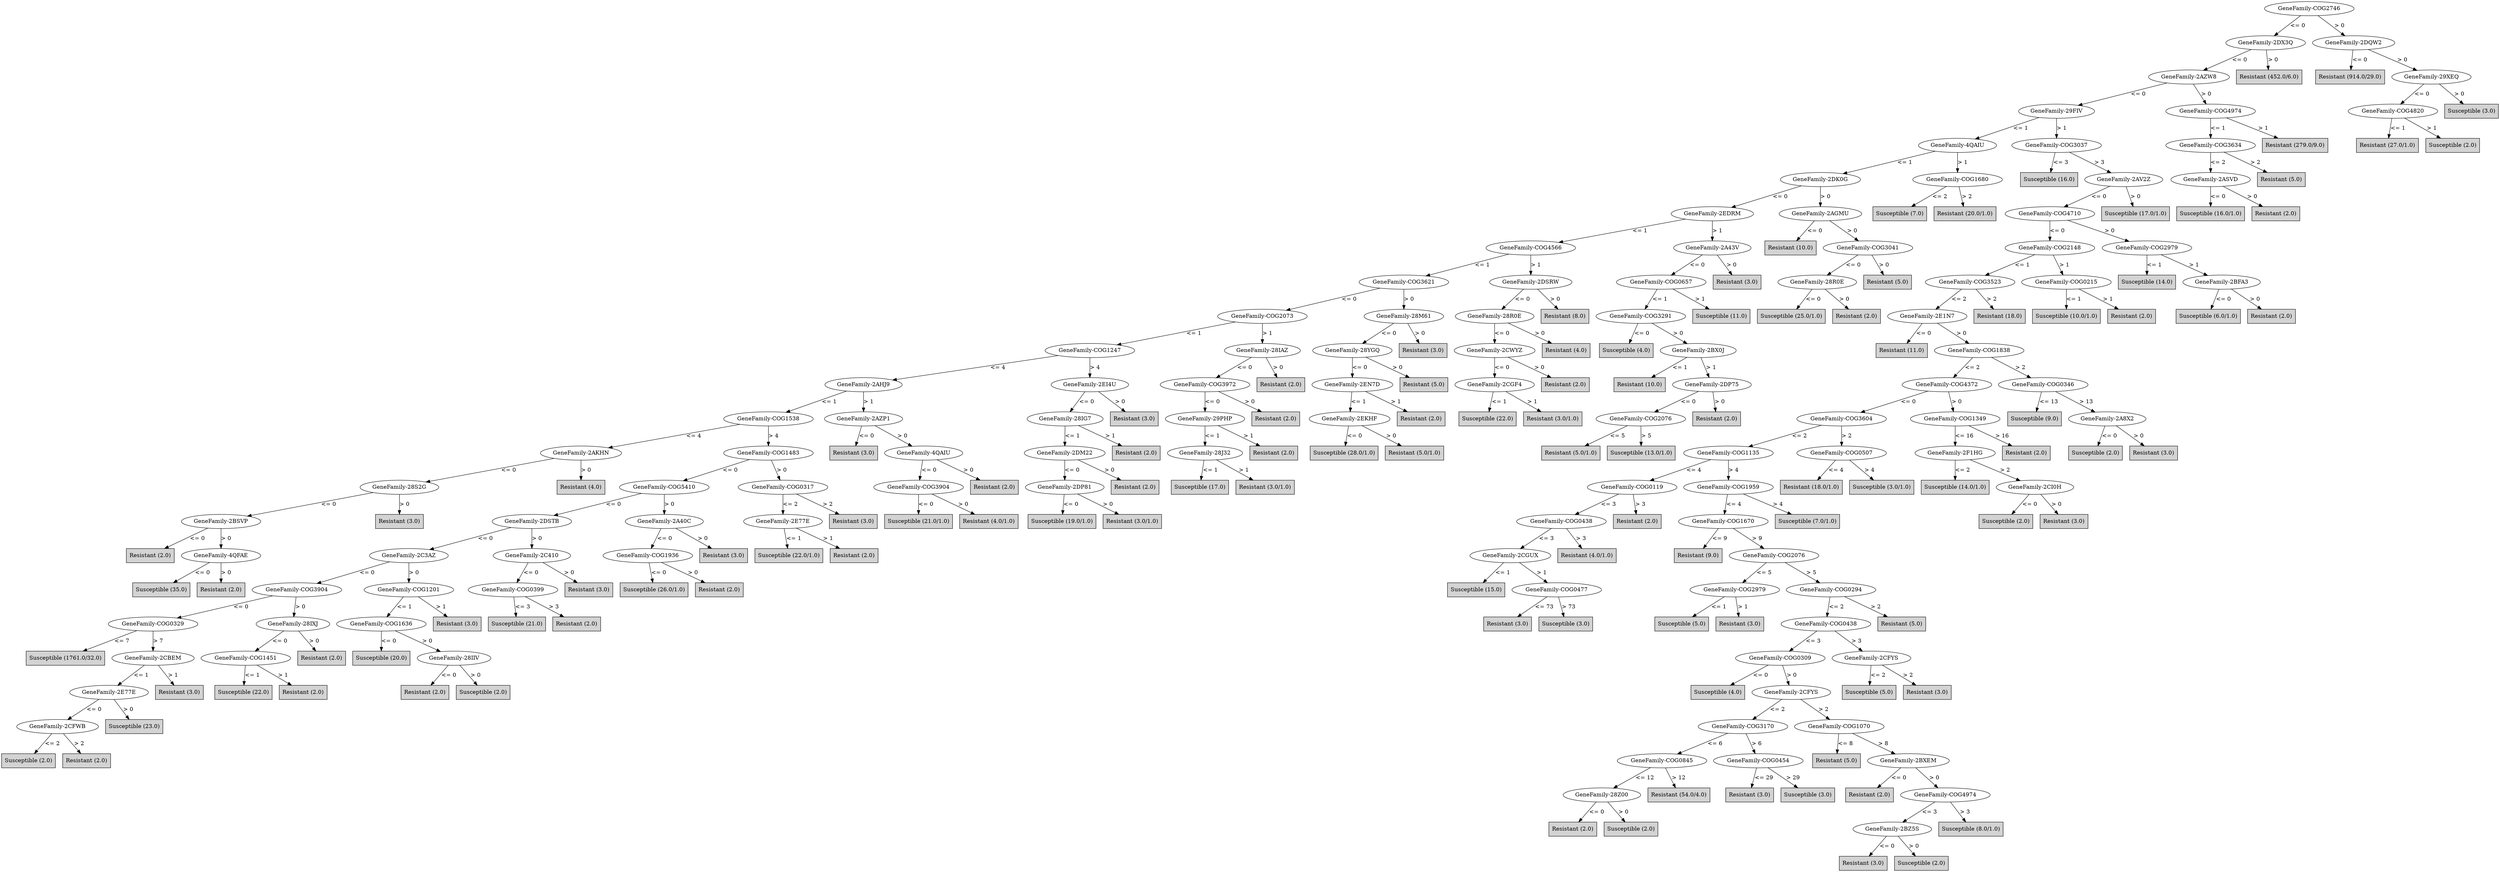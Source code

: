 digraph J48Tree {
N0 [label="GeneFamily-COG2746" ]
N0->N1 [label="<= 0"]
N1 [label="GeneFamily-2DX3Q" ]
N1->N2 [label="<= 0"]
N2 [label="GeneFamily-2AZW8" ]
N2->N3 [label="<= 0"]
N3 [label="GeneFamily-29FIV" ]
N3->N4 [label="<= 1"]
N4 [label="GeneFamily-4QAIU" ]
N4->N5 [label="<= 1"]
N5 [label="GeneFamily-2DK0G" ]
N5->N6 [label="<= 0"]
N6 [label="GeneFamily-2EDRM" ]
N6->N7 [label="<= 1"]
N7 [label="GeneFamily-COG4566" ]
N7->N8 [label="<= 1"]
N8 [label="GeneFamily-COG3621" ]
N8->N9 [label="<= 0"]
N9 [label="GeneFamily-COG2073" ]
N9->N10 [label="<= 1"]
N10 [label="GeneFamily-COG1247" ]
N10->N11 [label="<= 4"]
N11 [label="GeneFamily-2AHJ9" ]
N11->N12 [label="<= 1"]
N12 [label="GeneFamily-COG1538" ]
N12->N13 [label="<= 4"]
N13 [label="GeneFamily-2AKHN" ]
N13->N14 [label="<= 0"]
N14 [label="GeneFamily-28S2G" ]
N14->N15 [label="<= 0"]
N15 [label="GeneFamily-2BSVP" ]
N15->N16 [label="<= 0"]
N16 [label="Resistant (2.0)" shape=box style=filled ]
N15->N17 [label="> 0"]
N17 [label="GeneFamily-4QFAE" ]
N17->N18 [label="<= 0"]
N18 [label="Susceptible (35.0)" shape=box style=filled ]
N17->N19 [label="> 0"]
N19 [label="Resistant (2.0)" shape=box style=filled ]
N14->N20 [label="> 0"]
N20 [label="Resistant (3.0)" shape=box style=filled ]
N13->N21 [label="> 0"]
N21 [label="Resistant (4.0)" shape=box style=filled ]
N12->N22 [label="> 4"]
N22 [label="GeneFamily-COG1483" ]
N22->N23 [label="<= 0"]
N23 [label="GeneFamily-COG5410" ]
N23->N24 [label="<= 0"]
N24 [label="GeneFamily-2DSTB" ]
N24->N25 [label="<= 0"]
N25 [label="GeneFamily-2C3AZ" ]
N25->N26 [label="<= 0"]
N26 [label="GeneFamily-COG3904" ]
N26->N27 [label="<= 0"]
N27 [label="GeneFamily-COG0329" ]
N27->N28 [label="<= 7"]
N28 [label="Susceptible (1761.0/32.0)" shape=box style=filled ]
N27->N29 [label="> 7"]
N29 [label="GeneFamily-2CBEM" ]
N29->N30 [label="<= 1"]
N30 [label="GeneFamily-2E77E" ]
N30->N31 [label="<= 0"]
N31 [label="GeneFamily-2CFWB" ]
N31->N32 [label="<= 2"]
N32 [label="Susceptible (2.0)" shape=box style=filled ]
N31->N33 [label="> 2"]
N33 [label="Resistant (2.0)" shape=box style=filled ]
N30->N34 [label="> 0"]
N34 [label="Susceptible (23.0)" shape=box style=filled ]
N29->N35 [label="> 1"]
N35 [label="Resistant (3.0)" shape=box style=filled ]
N26->N36 [label="> 0"]
N36 [label="GeneFamily-28IXJ" ]
N36->N37 [label="<= 0"]
N37 [label="GeneFamily-COG1451" ]
N37->N38 [label="<= 1"]
N38 [label="Susceptible (22.0)" shape=box style=filled ]
N37->N39 [label="> 1"]
N39 [label="Resistant (2.0)" shape=box style=filled ]
N36->N40 [label="> 0"]
N40 [label="Resistant (2.0)" shape=box style=filled ]
N25->N41 [label="> 0"]
N41 [label="GeneFamily-COG1201" ]
N41->N42 [label="<= 1"]
N42 [label="GeneFamily-COG1636" ]
N42->N43 [label="<= 0"]
N43 [label="Susceptible (20.0)" shape=box style=filled ]
N42->N44 [label="> 0"]
N44 [label="GeneFamily-28IIV" ]
N44->N45 [label="<= 0"]
N45 [label="Resistant (2.0)" shape=box style=filled ]
N44->N46 [label="> 0"]
N46 [label="Susceptible (2.0)" shape=box style=filled ]
N41->N47 [label="> 1"]
N47 [label="Resistant (3.0)" shape=box style=filled ]
N24->N48 [label="> 0"]
N48 [label="GeneFamily-2C410" ]
N48->N49 [label="<= 0"]
N49 [label="GeneFamily-COG0399" ]
N49->N50 [label="<= 3"]
N50 [label="Susceptible (21.0)" shape=box style=filled ]
N49->N51 [label="> 3"]
N51 [label="Resistant (2.0)" shape=box style=filled ]
N48->N52 [label="> 0"]
N52 [label="Resistant (3.0)" shape=box style=filled ]
N23->N53 [label="> 0"]
N53 [label="GeneFamily-2A40C" ]
N53->N54 [label="<= 0"]
N54 [label="GeneFamily-COG1936" ]
N54->N55 [label="<= 0"]
N55 [label="Susceptible (26.0/1.0)" shape=box style=filled ]
N54->N56 [label="> 0"]
N56 [label="Resistant (2.0)" shape=box style=filled ]
N53->N57 [label="> 0"]
N57 [label="Resistant (3.0)" shape=box style=filled ]
N22->N58 [label="> 0"]
N58 [label="GeneFamily-COG0317" ]
N58->N59 [label="<= 2"]
N59 [label="GeneFamily-2E77E" ]
N59->N60 [label="<= 1"]
N60 [label="Susceptible (22.0/1.0)" shape=box style=filled ]
N59->N61 [label="> 1"]
N61 [label="Resistant (2.0)" shape=box style=filled ]
N58->N62 [label="> 2"]
N62 [label="Resistant (3.0)" shape=box style=filled ]
N11->N63 [label="> 1"]
N63 [label="GeneFamily-2AZP1" ]
N63->N64 [label="<= 0"]
N64 [label="Resistant (3.0)" shape=box style=filled ]
N63->N65 [label="> 0"]
N65 [label="GeneFamily-4QAIU" ]
N65->N66 [label="<= 0"]
N66 [label="GeneFamily-COG3904" ]
N66->N67 [label="<= 0"]
N67 [label="Susceptible (21.0/1.0)" shape=box style=filled ]
N66->N68 [label="> 0"]
N68 [label="Resistant (4.0/1.0)" shape=box style=filled ]
N65->N69 [label="> 0"]
N69 [label="Resistant (2.0)" shape=box style=filled ]
N10->N70 [label="> 4"]
N70 [label="GeneFamily-2EI4U" ]
N70->N71 [label="<= 0"]
N71 [label="GeneFamily-28IG7" ]
N71->N72 [label="<= 1"]
N72 [label="GeneFamily-2DM22" ]
N72->N73 [label="<= 0"]
N73 [label="GeneFamily-2DP81" ]
N73->N74 [label="<= 0"]
N74 [label="Susceptible (19.0/1.0)" shape=box style=filled ]
N73->N75 [label="> 0"]
N75 [label="Resistant (3.0/1.0)" shape=box style=filled ]
N72->N76 [label="> 0"]
N76 [label="Resistant (2.0)" shape=box style=filled ]
N71->N77 [label="> 1"]
N77 [label="Resistant (2.0)" shape=box style=filled ]
N70->N78 [label="> 0"]
N78 [label="Resistant (3.0)" shape=box style=filled ]
N9->N79 [label="> 1"]
N79 [label="GeneFamily-28IAZ" ]
N79->N80 [label="<= 0"]
N80 [label="GeneFamily-COG3972" ]
N80->N81 [label="<= 0"]
N81 [label="GeneFamily-29PHP" ]
N81->N82 [label="<= 1"]
N82 [label="GeneFamily-28J32" ]
N82->N83 [label="<= 1"]
N83 [label="Susceptible (17.0)" shape=box style=filled ]
N82->N84 [label="> 1"]
N84 [label="Resistant (3.0/1.0)" shape=box style=filled ]
N81->N85 [label="> 1"]
N85 [label="Resistant (2.0)" shape=box style=filled ]
N80->N86 [label="> 0"]
N86 [label="Resistant (2.0)" shape=box style=filled ]
N79->N87 [label="> 0"]
N87 [label="Resistant (2.0)" shape=box style=filled ]
N8->N88 [label="> 0"]
N88 [label="GeneFamily-28M61" ]
N88->N89 [label="<= 0"]
N89 [label="GeneFamily-28YGQ" ]
N89->N90 [label="<= 0"]
N90 [label="GeneFamily-2EN7D" ]
N90->N91 [label="<= 1"]
N91 [label="GeneFamily-2EKHF" ]
N91->N92 [label="<= 0"]
N92 [label="Susceptible (28.0/1.0)" shape=box style=filled ]
N91->N93 [label="> 0"]
N93 [label="Resistant (5.0/1.0)" shape=box style=filled ]
N90->N94 [label="> 1"]
N94 [label="Resistant (2.0)" shape=box style=filled ]
N89->N95 [label="> 0"]
N95 [label="Resistant (5.0)" shape=box style=filled ]
N88->N96 [label="> 0"]
N96 [label="Resistant (3.0)" shape=box style=filled ]
N7->N97 [label="> 1"]
N97 [label="GeneFamily-2DSRW" ]
N97->N98 [label="<= 0"]
N98 [label="GeneFamily-28R0E" ]
N98->N99 [label="<= 0"]
N99 [label="GeneFamily-2CWYZ" ]
N99->N100 [label="<= 0"]
N100 [label="GeneFamily-2CGF4" ]
N100->N101 [label="<= 1"]
N101 [label="Susceptible (22.0)" shape=box style=filled ]
N100->N102 [label="> 1"]
N102 [label="Resistant (3.0/1.0)" shape=box style=filled ]
N99->N103 [label="> 0"]
N103 [label="Resistant (2.0)" shape=box style=filled ]
N98->N104 [label="> 0"]
N104 [label="Resistant (4.0)" shape=box style=filled ]
N97->N105 [label="> 0"]
N105 [label="Resistant (8.0)" shape=box style=filled ]
N6->N106 [label="> 1"]
N106 [label="GeneFamily-2A43V" ]
N106->N107 [label="<= 0"]
N107 [label="GeneFamily-COG0657" ]
N107->N108 [label="<= 1"]
N108 [label="GeneFamily-COG3291" ]
N108->N109 [label="<= 0"]
N109 [label="Susceptible (4.0)" shape=box style=filled ]
N108->N110 [label="> 0"]
N110 [label="GeneFamily-2BX0J" ]
N110->N111 [label="<= 1"]
N111 [label="Resistant (10.0)" shape=box style=filled ]
N110->N112 [label="> 1"]
N112 [label="GeneFamily-2DP75" ]
N112->N113 [label="<= 0"]
N113 [label="GeneFamily-COG2076" ]
N113->N114 [label="<= 5"]
N114 [label="Resistant (5.0/1.0)" shape=box style=filled ]
N113->N115 [label="> 5"]
N115 [label="Susceptible (13.0/1.0)" shape=box style=filled ]
N112->N116 [label="> 0"]
N116 [label="Resistant (2.0)" shape=box style=filled ]
N107->N117 [label="> 1"]
N117 [label="Susceptible (11.0)" shape=box style=filled ]
N106->N118 [label="> 0"]
N118 [label="Resistant (3.0)" shape=box style=filled ]
N5->N119 [label="> 0"]
N119 [label="GeneFamily-2AGMU" ]
N119->N120 [label="<= 0"]
N120 [label="Resistant (10.0)" shape=box style=filled ]
N119->N121 [label="> 0"]
N121 [label="GeneFamily-COG3041" ]
N121->N122 [label="<= 0"]
N122 [label="GeneFamily-28R0E" ]
N122->N123 [label="<= 0"]
N123 [label="Susceptible (25.0/1.0)" shape=box style=filled ]
N122->N124 [label="> 0"]
N124 [label="Resistant (2.0)" shape=box style=filled ]
N121->N125 [label="> 0"]
N125 [label="Resistant (5.0)" shape=box style=filled ]
N4->N126 [label="> 1"]
N126 [label="GeneFamily-COG1680" ]
N126->N127 [label="<= 2"]
N127 [label="Susceptible (7.0)" shape=box style=filled ]
N126->N128 [label="> 2"]
N128 [label="Resistant (20.0/1.0)" shape=box style=filled ]
N3->N129 [label="> 1"]
N129 [label="GeneFamily-COG3037" ]
N129->N130 [label="<= 3"]
N130 [label="Susceptible (16.0)" shape=box style=filled ]
N129->N131 [label="> 3"]
N131 [label="GeneFamily-2AV2Z" ]
N131->N132 [label="<= 0"]
N132 [label="GeneFamily-COG4710" ]
N132->N133 [label="<= 0"]
N133 [label="GeneFamily-COG2148" ]
N133->N134 [label="<= 1"]
N134 [label="GeneFamily-COG3523" ]
N134->N135 [label="<= 2"]
N135 [label="GeneFamily-2E1N7" ]
N135->N136 [label="<= 0"]
N136 [label="Resistant (11.0)" shape=box style=filled ]
N135->N137 [label="> 0"]
N137 [label="GeneFamily-COG1838" ]
N137->N138 [label="<= 2"]
N138 [label="GeneFamily-COG4372" ]
N138->N139 [label="<= 0"]
N139 [label="GeneFamily-COG3604" ]
N139->N140 [label="<= 2"]
N140 [label="GeneFamily-COG1135" ]
N140->N141 [label="<= 4"]
N141 [label="GeneFamily-COG0119" ]
N141->N142 [label="<= 3"]
N142 [label="GeneFamily-COG0438" ]
N142->N143 [label="<= 3"]
N143 [label="GeneFamily-2CGUX" ]
N143->N144 [label="<= 1"]
N144 [label="Susceptible (15.0)" shape=box style=filled ]
N143->N145 [label="> 1"]
N145 [label="GeneFamily-COG0477" ]
N145->N146 [label="<= 73"]
N146 [label="Resistant (3.0)" shape=box style=filled ]
N145->N147 [label="> 73"]
N147 [label="Susceptible (3.0)" shape=box style=filled ]
N142->N148 [label="> 3"]
N148 [label="Resistant (4.0/1.0)" shape=box style=filled ]
N141->N149 [label="> 3"]
N149 [label="Resistant (2.0)" shape=box style=filled ]
N140->N150 [label="> 4"]
N150 [label="GeneFamily-COG1959" ]
N150->N151 [label="<= 4"]
N151 [label="GeneFamily-COG1670" ]
N151->N152 [label="<= 9"]
N152 [label="Resistant (9.0)" shape=box style=filled ]
N151->N153 [label="> 9"]
N153 [label="GeneFamily-COG2076" ]
N153->N154 [label="<= 5"]
N154 [label="GeneFamily-COG2979" ]
N154->N155 [label="<= 1"]
N155 [label="Susceptible (5.0)" shape=box style=filled ]
N154->N156 [label="> 1"]
N156 [label="Resistant (3.0)" shape=box style=filled ]
N153->N157 [label="> 5"]
N157 [label="GeneFamily-COG0294" ]
N157->N158 [label="<= 2"]
N158 [label="GeneFamily-COG0438" ]
N158->N159 [label="<= 3"]
N159 [label="GeneFamily-COG0309" ]
N159->N160 [label="<= 0"]
N160 [label="Susceptible (4.0)" shape=box style=filled ]
N159->N161 [label="> 0"]
N161 [label="GeneFamily-2CFYS" ]
N161->N162 [label="<= 2"]
N162 [label="GeneFamily-COG3170" ]
N162->N163 [label="<= 6"]
N163 [label="GeneFamily-COG0845" ]
N163->N164 [label="<= 12"]
N164 [label="GeneFamily-28Z00" ]
N164->N165 [label="<= 0"]
N165 [label="Resistant (2.0)" shape=box style=filled ]
N164->N166 [label="> 0"]
N166 [label="Susceptible (2.0)" shape=box style=filled ]
N163->N167 [label="> 12"]
N167 [label="Resistant (54.0/4.0)" shape=box style=filled ]
N162->N168 [label="> 6"]
N168 [label="GeneFamily-COG0454" ]
N168->N169 [label="<= 29"]
N169 [label="Resistant (3.0)" shape=box style=filled ]
N168->N170 [label="> 29"]
N170 [label="Susceptible (3.0)" shape=box style=filled ]
N161->N171 [label="> 2"]
N171 [label="GeneFamily-COG1070" ]
N171->N172 [label="<= 8"]
N172 [label="Resistant (5.0)" shape=box style=filled ]
N171->N173 [label="> 8"]
N173 [label="GeneFamily-2BXEM" ]
N173->N174 [label="<= 0"]
N174 [label="Resistant (2.0)" shape=box style=filled ]
N173->N175 [label="> 0"]
N175 [label="GeneFamily-COG4974" ]
N175->N176 [label="<= 3"]
N176 [label="GeneFamily-2BZ5S" ]
N176->N177 [label="<= 0"]
N177 [label="Resistant (3.0)" shape=box style=filled ]
N176->N178 [label="> 0"]
N178 [label="Susceptible (2.0)" shape=box style=filled ]
N175->N179 [label="> 3"]
N179 [label="Susceptible (8.0/1.0)" shape=box style=filled ]
N158->N180 [label="> 3"]
N180 [label="GeneFamily-2CFYS" ]
N180->N181 [label="<= 2"]
N181 [label="Susceptible (5.0)" shape=box style=filled ]
N180->N182 [label="> 2"]
N182 [label="Resistant (3.0)" shape=box style=filled ]
N157->N183 [label="> 2"]
N183 [label="Resistant (5.0)" shape=box style=filled ]
N150->N184 [label="> 4"]
N184 [label="Susceptible (7.0/1.0)" shape=box style=filled ]
N139->N185 [label="> 2"]
N185 [label="GeneFamily-COG0507" ]
N185->N186 [label="<= 4"]
N186 [label="Resistant (18.0/1.0)" shape=box style=filled ]
N185->N187 [label="> 4"]
N187 [label="Susceptible (3.0/1.0)" shape=box style=filled ]
N138->N188 [label="> 0"]
N188 [label="GeneFamily-COG1349" ]
N188->N189 [label="<= 16"]
N189 [label="GeneFamily-2F1HG" ]
N189->N190 [label="<= 2"]
N190 [label="Susceptible (14.0/1.0)" shape=box style=filled ]
N189->N191 [label="> 2"]
N191 [label="GeneFamily-2CI0H" ]
N191->N192 [label="<= 0"]
N192 [label="Susceptible (2.0)" shape=box style=filled ]
N191->N193 [label="> 0"]
N193 [label="Resistant (3.0)" shape=box style=filled ]
N188->N194 [label="> 16"]
N194 [label="Resistant (2.0)" shape=box style=filled ]
N137->N195 [label="> 2"]
N195 [label="GeneFamily-COG0346" ]
N195->N196 [label="<= 13"]
N196 [label="Susceptible (9.0)" shape=box style=filled ]
N195->N197 [label="> 13"]
N197 [label="GeneFamily-2A8X2" ]
N197->N198 [label="<= 0"]
N198 [label="Susceptible (2.0)" shape=box style=filled ]
N197->N199 [label="> 0"]
N199 [label="Resistant (3.0)" shape=box style=filled ]
N134->N200 [label="> 2"]
N200 [label="Resistant (18.0)" shape=box style=filled ]
N133->N201 [label="> 1"]
N201 [label="GeneFamily-COG0215" ]
N201->N202 [label="<= 1"]
N202 [label="Susceptible (10.0/1.0)" shape=box style=filled ]
N201->N203 [label="> 1"]
N203 [label="Resistant (2.0)" shape=box style=filled ]
N132->N204 [label="> 0"]
N204 [label="GeneFamily-COG2979" ]
N204->N205 [label="<= 1"]
N205 [label="Susceptible (14.0)" shape=box style=filled ]
N204->N206 [label="> 1"]
N206 [label="GeneFamily-2BFA3" ]
N206->N207 [label="<= 0"]
N207 [label="Susceptible (6.0/1.0)" shape=box style=filled ]
N206->N208 [label="> 0"]
N208 [label="Resistant (2.0)" shape=box style=filled ]
N131->N209 [label="> 0"]
N209 [label="Susceptible (17.0/1.0)" shape=box style=filled ]
N2->N210 [label="> 0"]
N210 [label="GeneFamily-COG4974" ]
N210->N211 [label="<= 1"]
N211 [label="GeneFamily-COG3634" ]
N211->N212 [label="<= 2"]
N212 [label="GeneFamily-2ASVD" ]
N212->N213 [label="<= 0"]
N213 [label="Susceptible (16.0/1.0)" shape=box style=filled ]
N212->N214 [label="> 0"]
N214 [label="Resistant (2.0)" shape=box style=filled ]
N211->N215 [label="> 2"]
N215 [label="Resistant (5.0)" shape=box style=filled ]
N210->N216 [label="> 1"]
N216 [label="Resistant (279.0/9.0)" shape=box style=filled ]
N1->N217 [label="> 0"]
N217 [label="Resistant (452.0/6.0)" shape=box style=filled ]
N0->N218 [label="> 0"]
N218 [label="GeneFamily-2DQW2" ]
N218->N219 [label="<= 0"]
N219 [label="Resistant (914.0/29.0)" shape=box style=filled ]
N218->N220 [label="> 0"]
N220 [label="GeneFamily-29XEQ" ]
N220->N221 [label="<= 0"]
N221 [label="GeneFamily-COG4820" ]
N221->N222 [label="<= 1"]
N222 [label="Resistant (27.0/1.0)" shape=box style=filled ]
N221->N223 [label="> 1"]
N223 [label="Susceptible (2.0)" shape=box style=filled ]
N220->N224 [label="> 0"]
N224 [label="Susceptible (3.0)" shape=box style=filled ]
}

